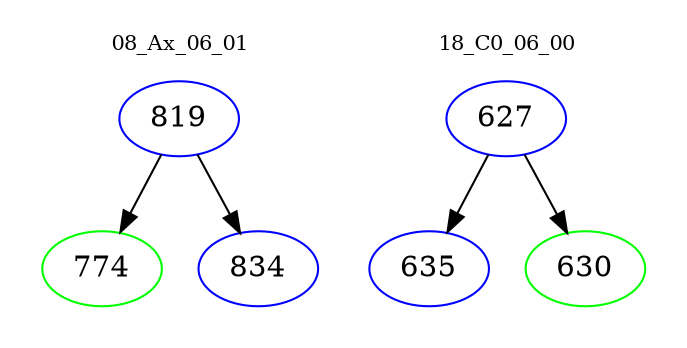 digraph{
subgraph cluster_0 {
color = white
label = "08_Ax_06_01";
fontsize=10;
T0_819 [label="819", color="blue"]
T0_819 -> T0_774 [color="black"]
T0_774 [label="774", color="green"]
T0_819 -> T0_834 [color="black"]
T0_834 [label="834", color="blue"]
}
subgraph cluster_1 {
color = white
label = "18_C0_06_00";
fontsize=10;
T1_627 [label="627", color="blue"]
T1_627 -> T1_635 [color="black"]
T1_635 [label="635", color="blue"]
T1_627 -> T1_630 [color="black"]
T1_630 [label="630", color="green"]
}
}
